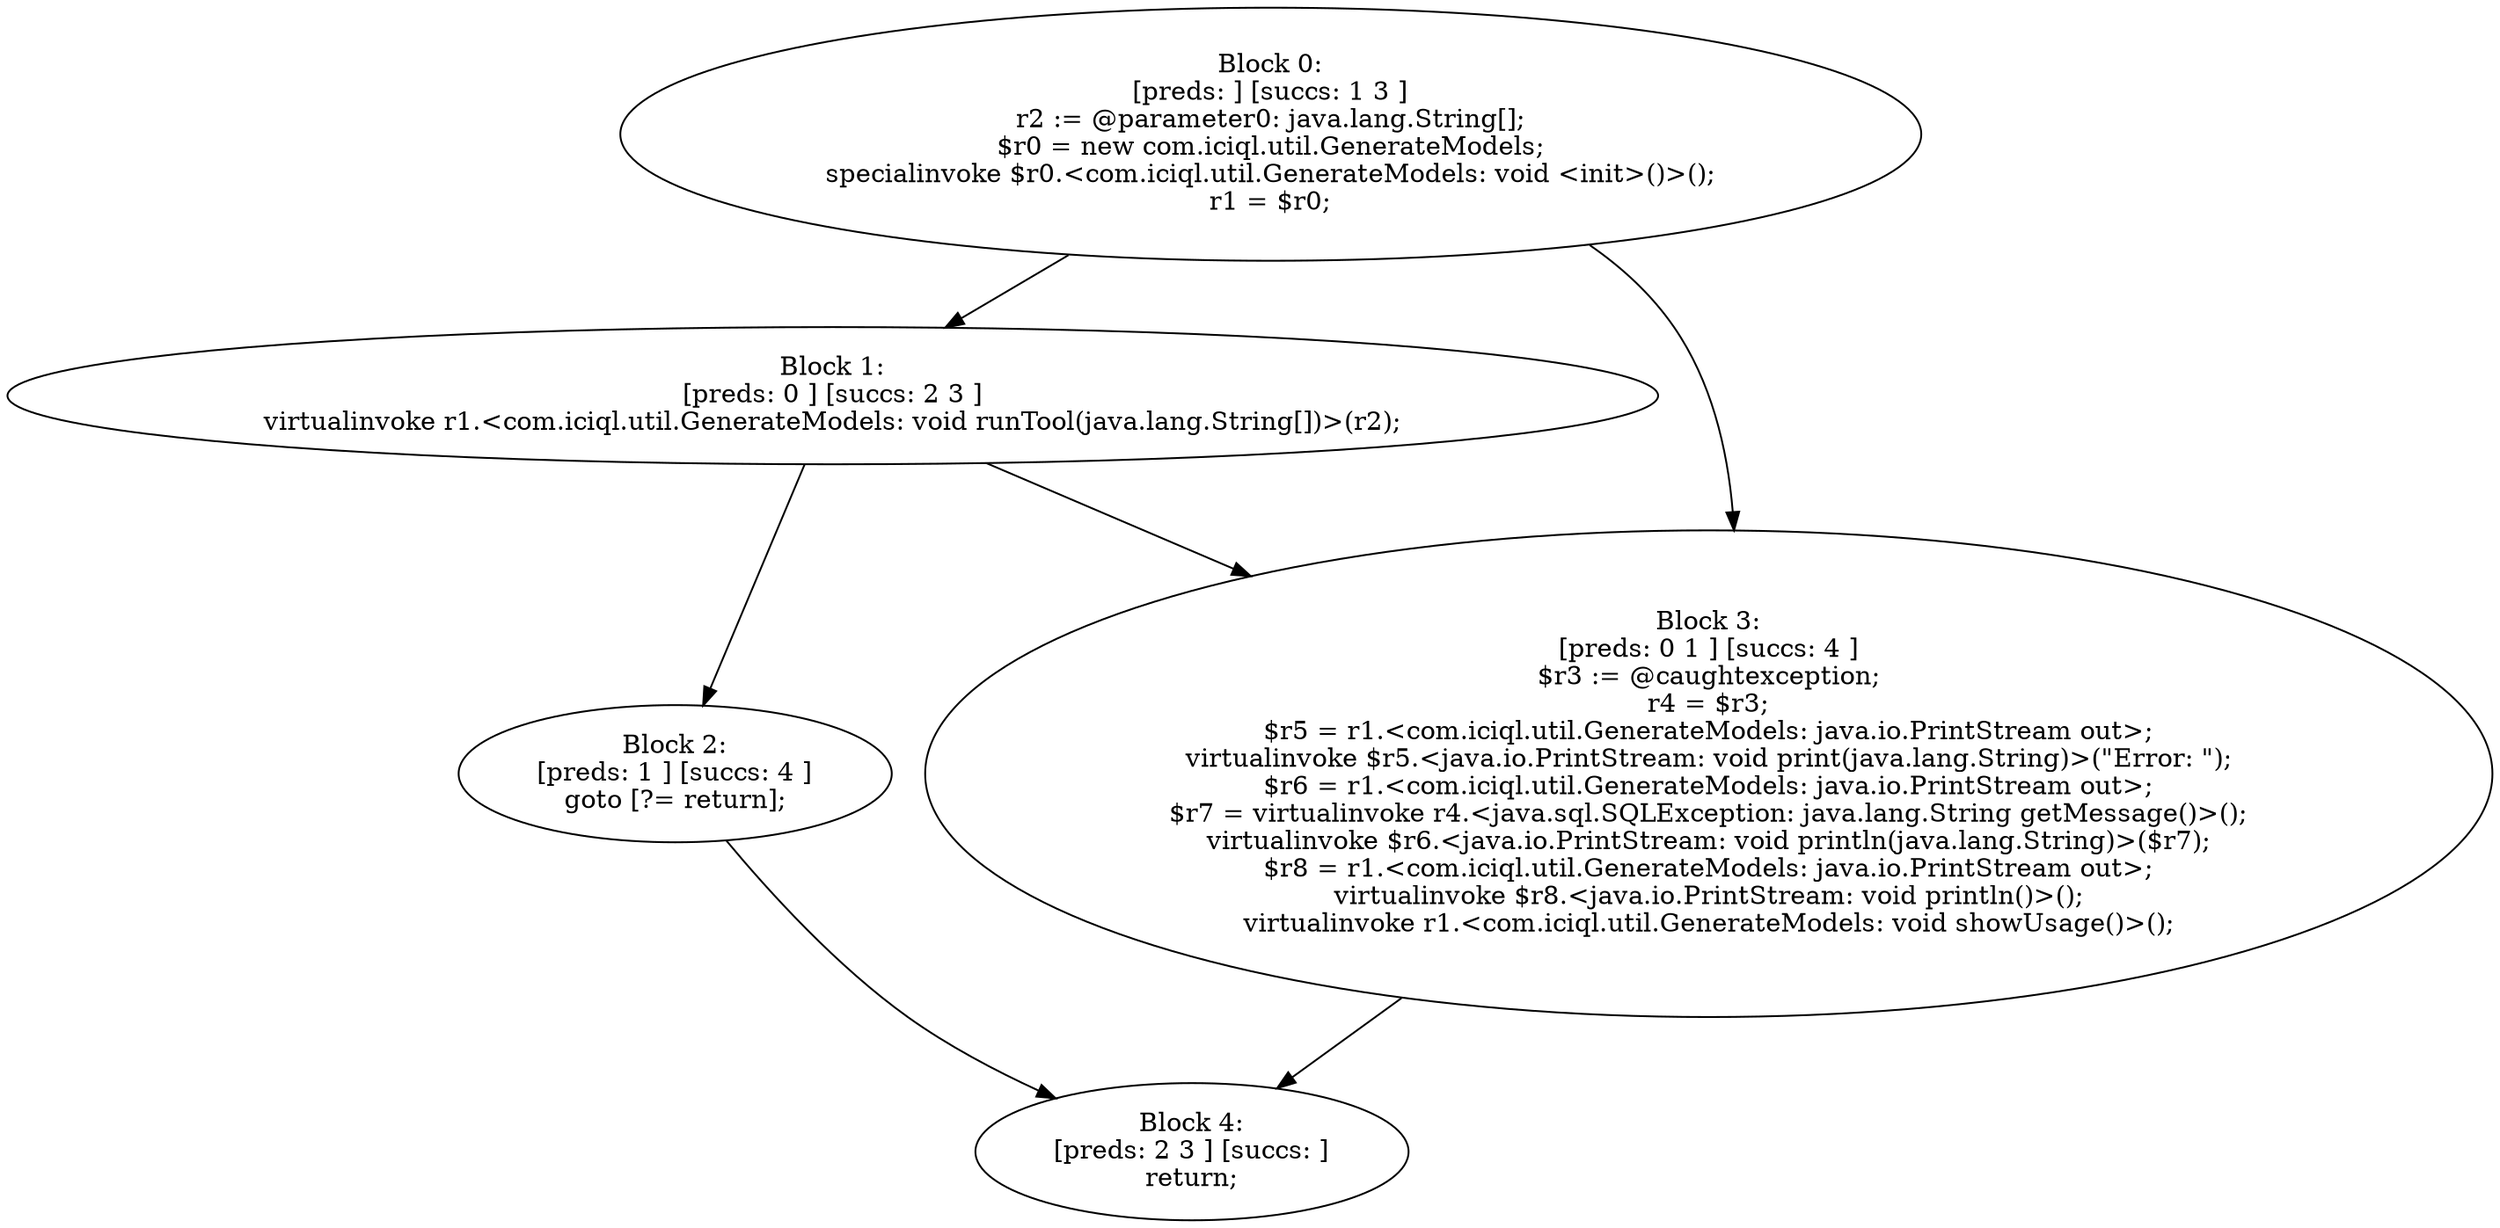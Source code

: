 digraph "unitGraph" {
    "Block 0:
[preds: ] [succs: 1 3 ]
r2 := @parameter0: java.lang.String[];
$r0 = new com.iciql.util.GenerateModels;
specialinvoke $r0.<com.iciql.util.GenerateModels: void <init>()>();
r1 = $r0;
"
    "Block 1:
[preds: 0 ] [succs: 2 3 ]
virtualinvoke r1.<com.iciql.util.GenerateModels: void runTool(java.lang.String[])>(r2);
"
    "Block 2:
[preds: 1 ] [succs: 4 ]
goto [?= return];
"
    "Block 3:
[preds: 0 1 ] [succs: 4 ]
$r3 := @caughtexception;
r4 = $r3;
$r5 = r1.<com.iciql.util.GenerateModels: java.io.PrintStream out>;
virtualinvoke $r5.<java.io.PrintStream: void print(java.lang.String)>(\"Error: \");
$r6 = r1.<com.iciql.util.GenerateModels: java.io.PrintStream out>;
$r7 = virtualinvoke r4.<java.sql.SQLException: java.lang.String getMessage()>();
virtualinvoke $r6.<java.io.PrintStream: void println(java.lang.String)>($r7);
$r8 = r1.<com.iciql.util.GenerateModels: java.io.PrintStream out>;
virtualinvoke $r8.<java.io.PrintStream: void println()>();
virtualinvoke r1.<com.iciql.util.GenerateModels: void showUsage()>();
"
    "Block 4:
[preds: 2 3 ] [succs: ]
return;
"
    "Block 0:
[preds: ] [succs: 1 3 ]
r2 := @parameter0: java.lang.String[];
$r0 = new com.iciql.util.GenerateModels;
specialinvoke $r0.<com.iciql.util.GenerateModels: void <init>()>();
r1 = $r0;
"->"Block 1:
[preds: 0 ] [succs: 2 3 ]
virtualinvoke r1.<com.iciql.util.GenerateModels: void runTool(java.lang.String[])>(r2);
";
    "Block 0:
[preds: ] [succs: 1 3 ]
r2 := @parameter0: java.lang.String[];
$r0 = new com.iciql.util.GenerateModels;
specialinvoke $r0.<com.iciql.util.GenerateModels: void <init>()>();
r1 = $r0;
"->"Block 3:
[preds: 0 1 ] [succs: 4 ]
$r3 := @caughtexception;
r4 = $r3;
$r5 = r1.<com.iciql.util.GenerateModels: java.io.PrintStream out>;
virtualinvoke $r5.<java.io.PrintStream: void print(java.lang.String)>(\"Error: \");
$r6 = r1.<com.iciql.util.GenerateModels: java.io.PrintStream out>;
$r7 = virtualinvoke r4.<java.sql.SQLException: java.lang.String getMessage()>();
virtualinvoke $r6.<java.io.PrintStream: void println(java.lang.String)>($r7);
$r8 = r1.<com.iciql.util.GenerateModels: java.io.PrintStream out>;
virtualinvoke $r8.<java.io.PrintStream: void println()>();
virtualinvoke r1.<com.iciql.util.GenerateModels: void showUsage()>();
";
    "Block 1:
[preds: 0 ] [succs: 2 3 ]
virtualinvoke r1.<com.iciql.util.GenerateModels: void runTool(java.lang.String[])>(r2);
"->"Block 2:
[preds: 1 ] [succs: 4 ]
goto [?= return];
";
    "Block 1:
[preds: 0 ] [succs: 2 3 ]
virtualinvoke r1.<com.iciql.util.GenerateModels: void runTool(java.lang.String[])>(r2);
"->"Block 3:
[preds: 0 1 ] [succs: 4 ]
$r3 := @caughtexception;
r4 = $r3;
$r5 = r1.<com.iciql.util.GenerateModels: java.io.PrintStream out>;
virtualinvoke $r5.<java.io.PrintStream: void print(java.lang.String)>(\"Error: \");
$r6 = r1.<com.iciql.util.GenerateModels: java.io.PrintStream out>;
$r7 = virtualinvoke r4.<java.sql.SQLException: java.lang.String getMessage()>();
virtualinvoke $r6.<java.io.PrintStream: void println(java.lang.String)>($r7);
$r8 = r1.<com.iciql.util.GenerateModels: java.io.PrintStream out>;
virtualinvoke $r8.<java.io.PrintStream: void println()>();
virtualinvoke r1.<com.iciql.util.GenerateModels: void showUsage()>();
";
    "Block 2:
[preds: 1 ] [succs: 4 ]
goto [?= return];
"->"Block 4:
[preds: 2 3 ] [succs: ]
return;
";
    "Block 3:
[preds: 0 1 ] [succs: 4 ]
$r3 := @caughtexception;
r4 = $r3;
$r5 = r1.<com.iciql.util.GenerateModels: java.io.PrintStream out>;
virtualinvoke $r5.<java.io.PrintStream: void print(java.lang.String)>(\"Error: \");
$r6 = r1.<com.iciql.util.GenerateModels: java.io.PrintStream out>;
$r7 = virtualinvoke r4.<java.sql.SQLException: java.lang.String getMessage()>();
virtualinvoke $r6.<java.io.PrintStream: void println(java.lang.String)>($r7);
$r8 = r1.<com.iciql.util.GenerateModels: java.io.PrintStream out>;
virtualinvoke $r8.<java.io.PrintStream: void println()>();
virtualinvoke r1.<com.iciql.util.GenerateModels: void showUsage()>();
"->"Block 4:
[preds: 2 3 ] [succs: ]
return;
";
}
